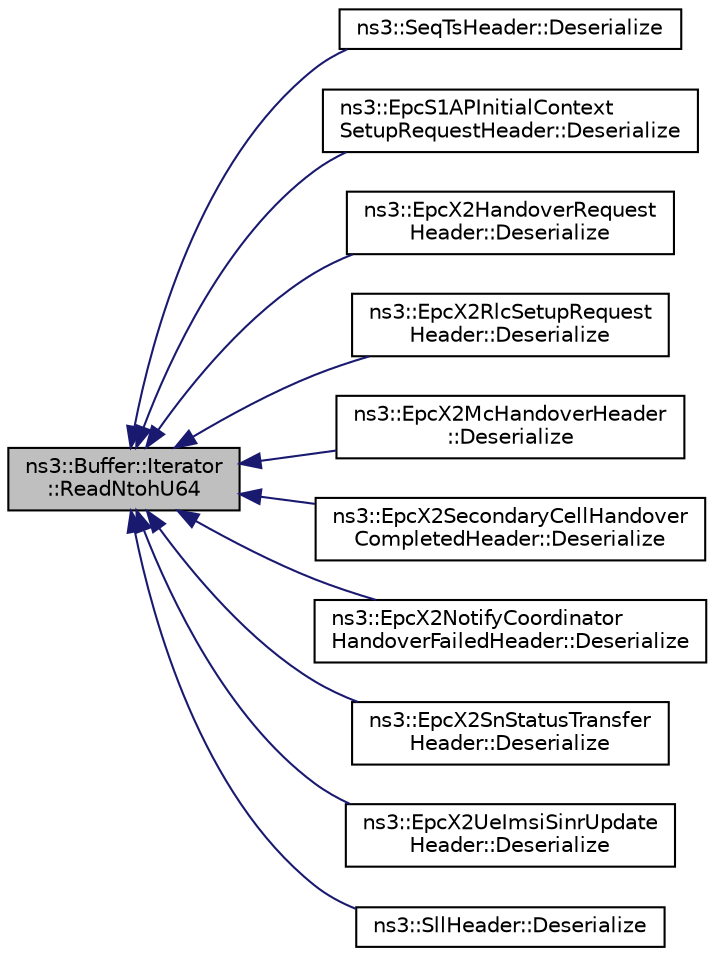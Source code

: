 digraph "ns3::Buffer::Iterator::ReadNtohU64"
{
  edge [fontname="Helvetica",fontsize="10",labelfontname="Helvetica",labelfontsize="10"];
  node [fontname="Helvetica",fontsize="10",shape=record];
  rankdir="LR";
  Node1 [label="ns3::Buffer::Iterator\l::ReadNtohU64",height=0.2,width=0.4,color="black", fillcolor="grey75", style="filled", fontcolor="black"];
  Node1 -> Node2 [dir="back",color="midnightblue",fontsize="10",style="solid"];
  Node2 [label="ns3::SeqTsHeader::Deserialize",height=0.2,width=0.4,color="black", fillcolor="white", style="filled",URL="$d7/dd7/classns3_1_1SeqTsHeader.html#a55ebbed99d0f5ef379248bdca5849476"];
  Node1 -> Node3 [dir="back",color="midnightblue",fontsize="10",style="solid"];
  Node3 [label="ns3::EpcS1APInitialContext\lSetupRequestHeader::Deserialize",height=0.2,width=0.4,color="black", fillcolor="white", style="filled",URL="$de/d31/classns3_1_1EpcS1APInitialContextSetupRequestHeader.html#ae21622e00ebb8de41588e2798a76da9b"];
  Node1 -> Node4 [dir="back",color="midnightblue",fontsize="10",style="solid"];
  Node4 [label="ns3::EpcX2HandoverRequest\lHeader::Deserialize",height=0.2,width=0.4,color="black", fillcolor="white", style="filled",URL="$d7/db8/classns3_1_1EpcX2HandoverRequestHeader.html#ab7fe92cfc44a8726ea13dcd87c94ad45"];
  Node1 -> Node5 [dir="back",color="midnightblue",fontsize="10",style="solid"];
  Node5 [label="ns3::EpcX2RlcSetupRequest\lHeader::Deserialize",height=0.2,width=0.4,color="black", fillcolor="white", style="filled",URL="$d6/d69/classns3_1_1EpcX2RlcSetupRequestHeader.html#ab64b80db08357eeb22e736e43a4cc354"];
  Node1 -> Node6 [dir="back",color="midnightblue",fontsize="10",style="solid"];
  Node6 [label="ns3::EpcX2McHandoverHeader\l::Deserialize",height=0.2,width=0.4,color="black", fillcolor="white", style="filled",URL="$d4/dc6/classns3_1_1EpcX2McHandoverHeader.html#ac8397df8c91bc34bcb8e9966722cf2a1"];
  Node1 -> Node7 [dir="back",color="midnightblue",fontsize="10",style="solid"];
  Node7 [label="ns3::EpcX2SecondaryCellHandover\lCompletedHeader::Deserialize",height=0.2,width=0.4,color="black", fillcolor="white", style="filled",URL="$dc/d75/classns3_1_1EpcX2SecondaryCellHandoverCompletedHeader.html#af296ad8dc690cb5c6639213851d8eb7f"];
  Node1 -> Node8 [dir="back",color="midnightblue",fontsize="10",style="solid"];
  Node8 [label="ns3::EpcX2NotifyCoordinator\lHandoverFailedHeader::Deserialize",height=0.2,width=0.4,color="black", fillcolor="white", style="filled",URL="$db/d4f/classns3_1_1EpcX2NotifyCoordinatorHandoverFailedHeader.html#ade11610ac240015248f69f4746f2fed3"];
  Node1 -> Node9 [dir="back",color="midnightblue",fontsize="10",style="solid"];
  Node9 [label="ns3::EpcX2SnStatusTransfer\lHeader::Deserialize",height=0.2,width=0.4,color="black", fillcolor="white", style="filled",URL="$db/df6/classns3_1_1EpcX2SnStatusTransferHeader.html#a87cc0d726797ffc1264b65a5903ab668"];
  Node1 -> Node10 [dir="back",color="midnightblue",fontsize="10",style="solid"];
  Node10 [label="ns3::EpcX2UeImsiSinrUpdate\lHeader::Deserialize",height=0.2,width=0.4,color="black", fillcolor="white", style="filled",URL="$d9/d16/classns3_1_1EpcX2UeImsiSinrUpdateHeader.html#a38f91452859d0982b1036c144dd92e8f"];
  Node1 -> Node11 [dir="back",color="midnightblue",fontsize="10",style="solid"];
  Node11 [label="ns3::SllHeader::Deserialize",height=0.2,width=0.4,color="black", fillcolor="white", style="filled",URL="$d2/d07/classns3_1_1SllHeader.html#a924106369babbd6774828c26e1cec054"];
}
